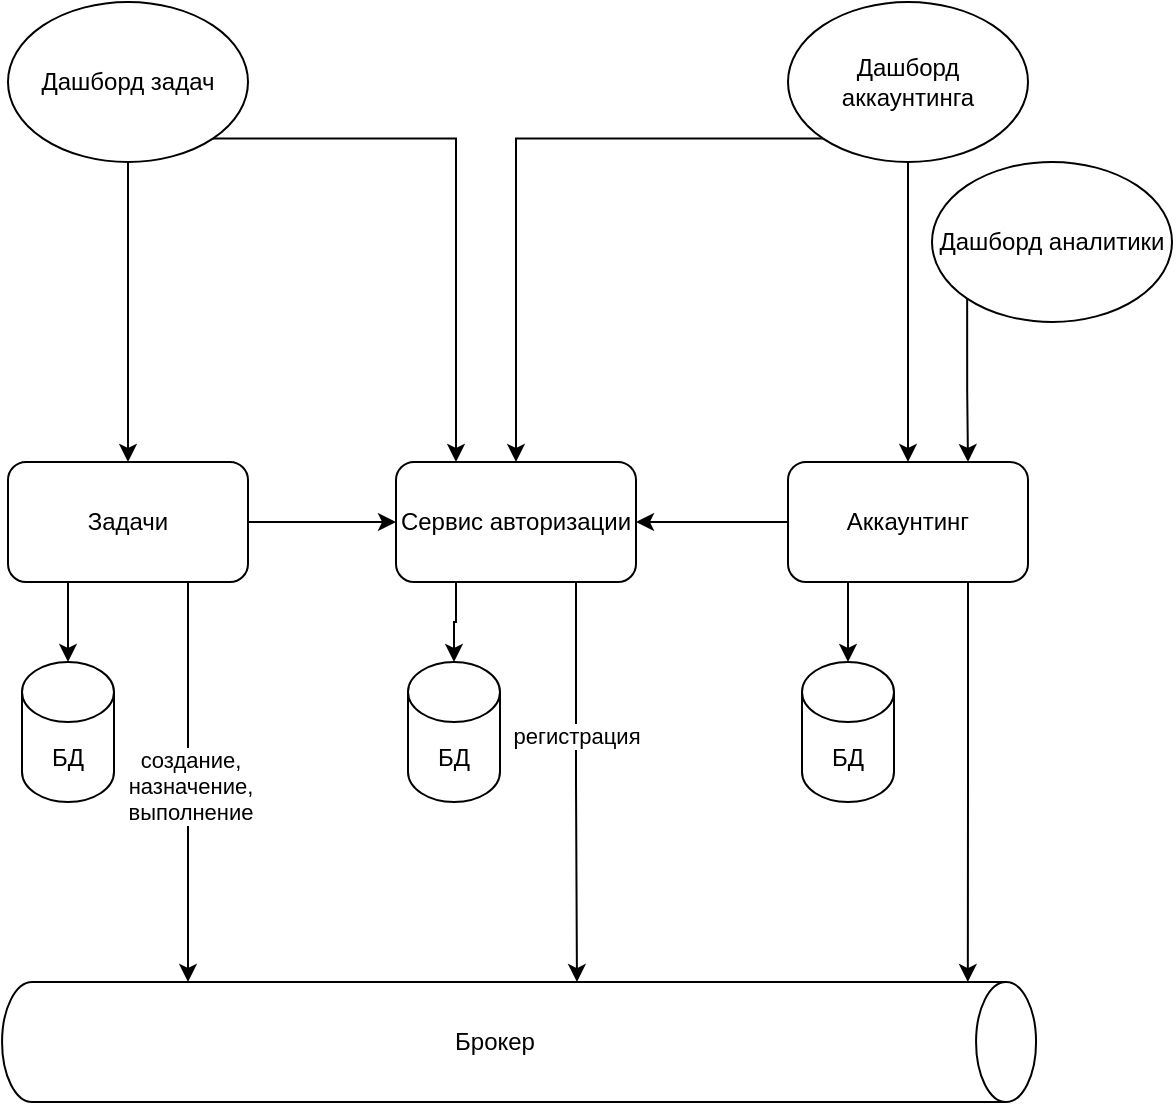 <mxfile version="23.0.2" type="device">
  <diagram name="Page-1" id="EX25WdHFCQZXPCbGdMx1">
    <mxGraphModel dx="591" dy="378" grid="1" gridSize="10" guides="1" tooltips="1" connect="1" arrows="1" fold="1" page="1" pageScale="1" pageWidth="827" pageHeight="1169" math="0" shadow="0">
      <root>
        <mxCell id="0" />
        <mxCell id="1" parent="0" />
        <mxCell id="q2I5GyUYsbZKYkaI9Mjk-2" value="Сервис авторизации" style="rounded=1;whiteSpace=wrap;html=1;" vertex="1" parent="1">
          <mxGeometry x="354" y="310" width="120" height="60" as="geometry" />
        </mxCell>
        <mxCell id="q2I5GyUYsbZKYkaI9Mjk-26" style="edgeStyle=orthogonalEdgeStyle;rounded=0;orthogonalLoop=1;jettySize=auto;html=1;exitX=1;exitY=0.5;exitDx=0;exitDy=0;entryX=0;entryY=0.5;entryDx=0;entryDy=0;" edge="1" parent="1" source="q2I5GyUYsbZKYkaI9Mjk-3" target="q2I5GyUYsbZKYkaI9Mjk-2">
          <mxGeometry relative="1" as="geometry" />
        </mxCell>
        <mxCell id="q2I5GyUYsbZKYkaI9Mjk-3" value="Задачи" style="rounded=1;whiteSpace=wrap;html=1;" vertex="1" parent="1">
          <mxGeometry x="160" y="310" width="120" height="60" as="geometry" />
        </mxCell>
        <mxCell id="q2I5GyUYsbZKYkaI9Mjk-29" style="edgeStyle=orthogonalEdgeStyle;rounded=0;orthogonalLoop=1;jettySize=auto;html=1;exitX=0;exitY=0.5;exitDx=0;exitDy=0;entryX=1;entryY=0.5;entryDx=0;entryDy=0;" edge="1" parent="1" source="q2I5GyUYsbZKYkaI9Mjk-4" target="q2I5GyUYsbZKYkaI9Mjk-2">
          <mxGeometry relative="1" as="geometry" />
        </mxCell>
        <mxCell id="q2I5GyUYsbZKYkaI9Mjk-4" value="Аккаунтинг" style="rounded=1;whiteSpace=wrap;html=1;" vertex="1" parent="1">
          <mxGeometry x="550" y="310" width="120" height="60" as="geometry" />
        </mxCell>
        <mxCell id="q2I5GyUYsbZKYkaI9Mjk-7" value="БД" style="shape=cylinder3;whiteSpace=wrap;html=1;boundedLbl=1;backgroundOutline=1;size=15;" vertex="1" parent="1">
          <mxGeometry x="360" y="410" width="46" height="70" as="geometry" />
        </mxCell>
        <mxCell id="q2I5GyUYsbZKYkaI9Mjk-8" style="edgeStyle=orthogonalEdgeStyle;rounded=0;orthogonalLoop=1;jettySize=auto;html=1;exitX=0.25;exitY=1;exitDx=0;exitDy=0;entryX=0.5;entryY=0;entryDx=0;entryDy=0;entryPerimeter=0;" edge="1" parent="1" source="q2I5GyUYsbZKYkaI9Mjk-2" target="q2I5GyUYsbZKYkaI9Mjk-7">
          <mxGeometry relative="1" as="geometry" />
        </mxCell>
        <mxCell id="q2I5GyUYsbZKYkaI9Mjk-25" style="edgeStyle=orthogonalEdgeStyle;rounded=0;orthogonalLoop=1;jettySize=auto;html=1;exitX=1;exitY=1;exitDx=0;exitDy=0;entryX=0.25;entryY=0;entryDx=0;entryDy=0;" edge="1" parent="1" source="q2I5GyUYsbZKYkaI9Mjk-13" target="q2I5GyUYsbZKYkaI9Mjk-2">
          <mxGeometry relative="1" as="geometry" />
        </mxCell>
        <mxCell id="q2I5GyUYsbZKYkaI9Mjk-27" style="edgeStyle=orthogonalEdgeStyle;rounded=0;orthogonalLoop=1;jettySize=auto;html=1;exitX=0.5;exitY=1;exitDx=0;exitDy=0;entryX=0.5;entryY=0;entryDx=0;entryDy=0;" edge="1" parent="1" source="q2I5GyUYsbZKYkaI9Mjk-13" target="q2I5GyUYsbZKYkaI9Mjk-3">
          <mxGeometry relative="1" as="geometry" />
        </mxCell>
        <mxCell id="q2I5GyUYsbZKYkaI9Mjk-13" value="Дашборд задач" style="ellipse;whiteSpace=wrap;html=1;" vertex="1" parent="1">
          <mxGeometry x="160" y="80" width="120" height="80" as="geometry" />
        </mxCell>
        <mxCell id="q2I5GyUYsbZKYkaI9Mjk-28" style="edgeStyle=orthogonalEdgeStyle;rounded=0;orthogonalLoop=1;jettySize=auto;html=1;exitX=0.5;exitY=1;exitDx=0;exitDy=0;entryX=0.5;entryY=0;entryDx=0;entryDy=0;" edge="1" parent="1" source="q2I5GyUYsbZKYkaI9Mjk-14" target="q2I5GyUYsbZKYkaI9Mjk-4">
          <mxGeometry relative="1" as="geometry" />
        </mxCell>
        <mxCell id="q2I5GyUYsbZKYkaI9Mjk-30" style="edgeStyle=orthogonalEdgeStyle;rounded=0;orthogonalLoop=1;jettySize=auto;html=1;exitX=0;exitY=1;exitDx=0;exitDy=0;entryX=0.5;entryY=0;entryDx=0;entryDy=0;" edge="1" parent="1" source="q2I5GyUYsbZKYkaI9Mjk-14" target="q2I5GyUYsbZKYkaI9Mjk-2">
          <mxGeometry relative="1" as="geometry" />
        </mxCell>
        <mxCell id="q2I5GyUYsbZKYkaI9Mjk-14" value="Дашборд аккаунтинга" style="ellipse;whiteSpace=wrap;html=1;" vertex="1" parent="1">
          <mxGeometry x="550" y="80" width="120" height="80" as="geometry" />
        </mxCell>
        <mxCell id="q2I5GyUYsbZKYkaI9Mjk-31" value="Брокер" style="shape=cylinder3;whiteSpace=wrap;html=1;boundedLbl=1;backgroundOutline=1;size=15;rotation=90;horizontal=0;" vertex="1" parent="1">
          <mxGeometry x="385.53" y="341.51" width="60" height="517" as="geometry" />
        </mxCell>
        <mxCell id="q2I5GyUYsbZKYkaI9Mjk-33" style="edgeStyle=orthogonalEdgeStyle;rounded=0;orthogonalLoop=1;jettySize=auto;html=1;exitX=0;exitY=1;exitDx=0;exitDy=0;entryX=0.75;entryY=0;entryDx=0;entryDy=0;" edge="1" parent="1" source="q2I5GyUYsbZKYkaI9Mjk-32" target="q2I5GyUYsbZKYkaI9Mjk-4">
          <mxGeometry relative="1" as="geometry" />
        </mxCell>
        <mxCell id="q2I5GyUYsbZKYkaI9Mjk-32" value="Дашборд аналитики" style="ellipse;whiteSpace=wrap;html=1;" vertex="1" parent="1">
          <mxGeometry x="622" y="160" width="120" height="80" as="geometry" />
        </mxCell>
        <mxCell id="q2I5GyUYsbZKYkaI9Mjk-48" style="edgeStyle=orthogonalEdgeStyle;rounded=0;orthogonalLoop=1;jettySize=auto;html=1;exitX=0.75;exitY=1;exitDx=0;exitDy=0;" edge="1" parent="1" source="q2I5GyUYsbZKYkaI9Mjk-3">
          <mxGeometry relative="1" as="geometry">
            <mxPoint x="250" y="570" as="targetPoint" />
          </mxGeometry>
        </mxCell>
        <mxCell id="q2I5GyUYsbZKYkaI9Mjk-50" value="создание,&lt;br&gt;назначение,&lt;br&gt;выполнение" style="edgeLabel;html=1;align=center;verticalAlign=middle;resizable=0;points=[];" vertex="1" connectable="0" parent="q2I5GyUYsbZKYkaI9Mjk-48">
          <mxGeometry x="0.023" relative="1" as="geometry">
            <mxPoint as="offset" />
          </mxGeometry>
        </mxCell>
        <mxCell id="q2I5GyUYsbZKYkaI9Mjk-51" value="БД" style="shape=cylinder3;whiteSpace=wrap;html=1;boundedLbl=1;backgroundOutline=1;size=15;" vertex="1" parent="1">
          <mxGeometry x="167" y="410" width="46" height="70" as="geometry" />
        </mxCell>
        <mxCell id="q2I5GyUYsbZKYkaI9Mjk-52" style="edgeStyle=orthogonalEdgeStyle;rounded=0;orthogonalLoop=1;jettySize=auto;html=1;exitX=0.25;exitY=1;exitDx=0;exitDy=0;entryX=0.5;entryY=0;entryDx=0;entryDy=0;entryPerimeter=0;" edge="1" parent="1" source="q2I5GyUYsbZKYkaI9Mjk-3" target="q2I5GyUYsbZKYkaI9Mjk-51">
          <mxGeometry relative="1" as="geometry" />
        </mxCell>
        <mxCell id="q2I5GyUYsbZKYkaI9Mjk-53" value="БД" style="shape=cylinder3;whiteSpace=wrap;html=1;boundedLbl=1;backgroundOutline=1;size=15;" vertex="1" parent="1">
          <mxGeometry x="557" y="410" width="46" height="70" as="geometry" />
        </mxCell>
        <mxCell id="q2I5GyUYsbZKYkaI9Mjk-54" style="edgeStyle=orthogonalEdgeStyle;rounded=0;orthogonalLoop=1;jettySize=auto;html=1;exitX=0.25;exitY=1;exitDx=0;exitDy=0;entryX=0.5;entryY=0;entryDx=0;entryDy=0;entryPerimeter=0;" edge="1" parent="1" source="q2I5GyUYsbZKYkaI9Mjk-4" target="q2I5GyUYsbZKYkaI9Mjk-53">
          <mxGeometry relative="1" as="geometry" />
        </mxCell>
        <mxCell id="q2I5GyUYsbZKYkaI9Mjk-58" style="edgeStyle=orthogonalEdgeStyle;rounded=0;orthogonalLoop=1;jettySize=auto;html=1;exitX=0.75;exitY=1;exitDx=0;exitDy=0;entryX=0;entryY=0.066;entryDx=0;entryDy=0;entryPerimeter=0;" edge="1" parent="1" source="q2I5GyUYsbZKYkaI9Mjk-4" target="q2I5GyUYsbZKYkaI9Mjk-31">
          <mxGeometry relative="1" as="geometry" />
        </mxCell>
        <mxCell id="q2I5GyUYsbZKYkaI9Mjk-59" style="edgeStyle=orthogonalEdgeStyle;rounded=0;orthogonalLoop=1;jettySize=auto;html=1;exitX=0.75;exitY=1;exitDx=0;exitDy=0;entryX=0;entryY=0.444;entryDx=0;entryDy=0;entryPerimeter=0;" edge="1" parent="1" source="q2I5GyUYsbZKYkaI9Mjk-2" target="q2I5GyUYsbZKYkaI9Mjk-31">
          <mxGeometry relative="1" as="geometry" />
        </mxCell>
        <mxCell id="q2I5GyUYsbZKYkaI9Mjk-60" value="регистрация" style="edgeLabel;html=1;align=center;verticalAlign=middle;resizable=0;points=[];" vertex="1" connectable="0" parent="q2I5GyUYsbZKYkaI9Mjk-59">
          <mxGeometry x="-0.232" relative="1" as="geometry">
            <mxPoint as="offset" />
          </mxGeometry>
        </mxCell>
      </root>
    </mxGraphModel>
  </diagram>
</mxfile>
